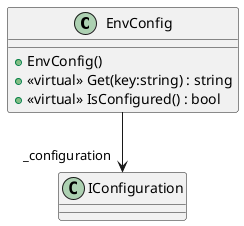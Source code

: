 @startuml
class EnvConfig {
    + EnvConfig()
    + <<virtual>> Get(key:string) : string
    + <<virtual>> IsConfigured() : bool
}
EnvConfig --> "_configuration" IConfiguration
@enduml
